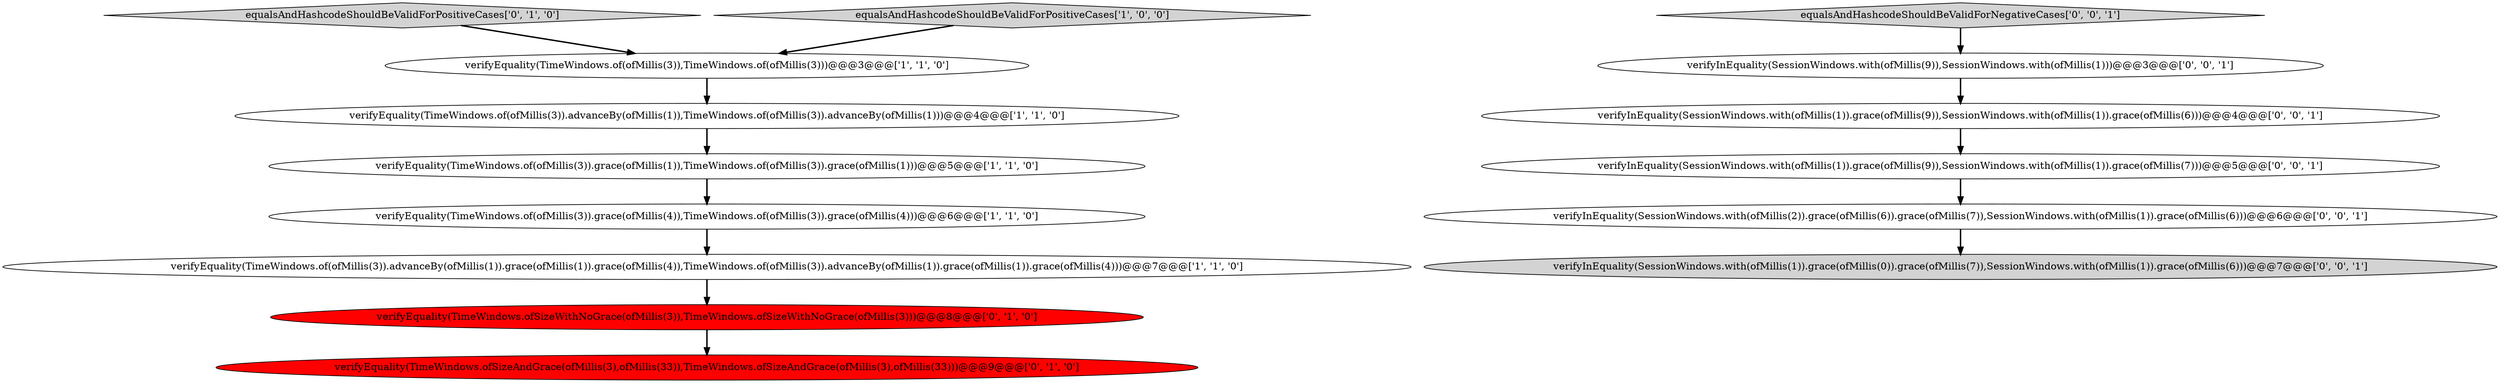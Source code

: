 digraph {
3 [style = filled, label = "verifyEquality(TimeWindows.of(ofMillis(3)).advanceBy(ofMillis(1)).grace(ofMillis(1)).grace(ofMillis(4)),TimeWindows.of(ofMillis(3)).advanceBy(ofMillis(1)).grace(ofMillis(1)).grace(ofMillis(4)))@@@7@@@['1', '1', '0']", fillcolor = white, shape = ellipse image = "AAA0AAABBB1BBB"];
14 [style = filled, label = "verifyInEquality(SessionWindows.with(ofMillis(1)).grace(ofMillis(9)),SessionWindows.with(ofMillis(1)).grace(ofMillis(7)))@@@5@@@['0', '0', '1']", fillcolor = white, shape = ellipse image = "AAA0AAABBB3BBB"];
1 [style = filled, label = "verifyEquality(TimeWindows.of(ofMillis(3)).grace(ofMillis(1)),TimeWindows.of(ofMillis(3)).grace(ofMillis(1)))@@@5@@@['1', '1', '0']", fillcolor = white, shape = ellipse image = "AAA0AAABBB1BBB"];
13 [style = filled, label = "verifyInEquality(SessionWindows.with(ofMillis(1)).grace(ofMillis(0)).grace(ofMillis(7)),SessionWindows.with(ofMillis(1)).grace(ofMillis(6)))@@@7@@@['0', '0', '1']", fillcolor = lightgray, shape = ellipse image = "AAA0AAABBB3BBB"];
12 [style = filled, label = "verifyInEquality(SessionWindows.with(ofMillis(2)).grace(ofMillis(6)).grace(ofMillis(7)),SessionWindows.with(ofMillis(1)).grace(ofMillis(6)))@@@6@@@['0', '0', '1']", fillcolor = white, shape = ellipse image = "AAA0AAABBB3BBB"];
11 [style = filled, label = "equalsAndHashcodeShouldBeValidForNegativeCases['0', '0', '1']", fillcolor = lightgray, shape = diamond image = "AAA0AAABBB3BBB"];
6 [style = filled, label = "verifyEquality(TimeWindows.ofSizeAndGrace(ofMillis(3),ofMillis(33)),TimeWindows.ofSizeAndGrace(ofMillis(3),ofMillis(33)))@@@9@@@['0', '1', '0']", fillcolor = red, shape = ellipse image = "AAA1AAABBB2BBB"];
7 [style = filled, label = "equalsAndHashcodeShouldBeValidForPositiveCases['0', '1', '0']", fillcolor = lightgray, shape = diamond image = "AAA0AAABBB2BBB"];
2 [style = filled, label = "verifyEquality(TimeWindows.of(ofMillis(3)).grace(ofMillis(4)),TimeWindows.of(ofMillis(3)).grace(ofMillis(4)))@@@6@@@['1', '1', '0']", fillcolor = white, shape = ellipse image = "AAA0AAABBB1BBB"];
8 [style = filled, label = "verifyEquality(TimeWindows.ofSizeWithNoGrace(ofMillis(3)),TimeWindows.ofSizeWithNoGrace(ofMillis(3)))@@@8@@@['0', '1', '0']", fillcolor = red, shape = ellipse image = "AAA1AAABBB2BBB"];
4 [style = filled, label = "verifyEquality(TimeWindows.of(ofMillis(3)).advanceBy(ofMillis(1)),TimeWindows.of(ofMillis(3)).advanceBy(ofMillis(1)))@@@4@@@['1', '1', '0']", fillcolor = white, shape = ellipse image = "AAA0AAABBB1BBB"];
10 [style = filled, label = "verifyInEquality(SessionWindows.with(ofMillis(9)),SessionWindows.with(ofMillis(1)))@@@3@@@['0', '0', '1']", fillcolor = white, shape = ellipse image = "AAA0AAABBB3BBB"];
0 [style = filled, label = "verifyEquality(TimeWindows.of(ofMillis(3)),TimeWindows.of(ofMillis(3)))@@@3@@@['1', '1', '0']", fillcolor = white, shape = ellipse image = "AAA0AAABBB1BBB"];
5 [style = filled, label = "equalsAndHashcodeShouldBeValidForPositiveCases['1', '0', '0']", fillcolor = lightgray, shape = diamond image = "AAA0AAABBB1BBB"];
9 [style = filled, label = "verifyInEquality(SessionWindows.with(ofMillis(1)).grace(ofMillis(9)),SessionWindows.with(ofMillis(1)).grace(ofMillis(6)))@@@4@@@['0', '0', '1']", fillcolor = white, shape = ellipse image = "AAA0AAABBB3BBB"];
12->13 [style = bold, label=""];
1->2 [style = bold, label=""];
4->1 [style = bold, label=""];
8->6 [style = bold, label=""];
7->0 [style = bold, label=""];
10->9 [style = bold, label=""];
5->0 [style = bold, label=""];
0->4 [style = bold, label=""];
11->10 [style = bold, label=""];
3->8 [style = bold, label=""];
14->12 [style = bold, label=""];
2->3 [style = bold, label=""];
9->14 [style = bold, label=""];
}
